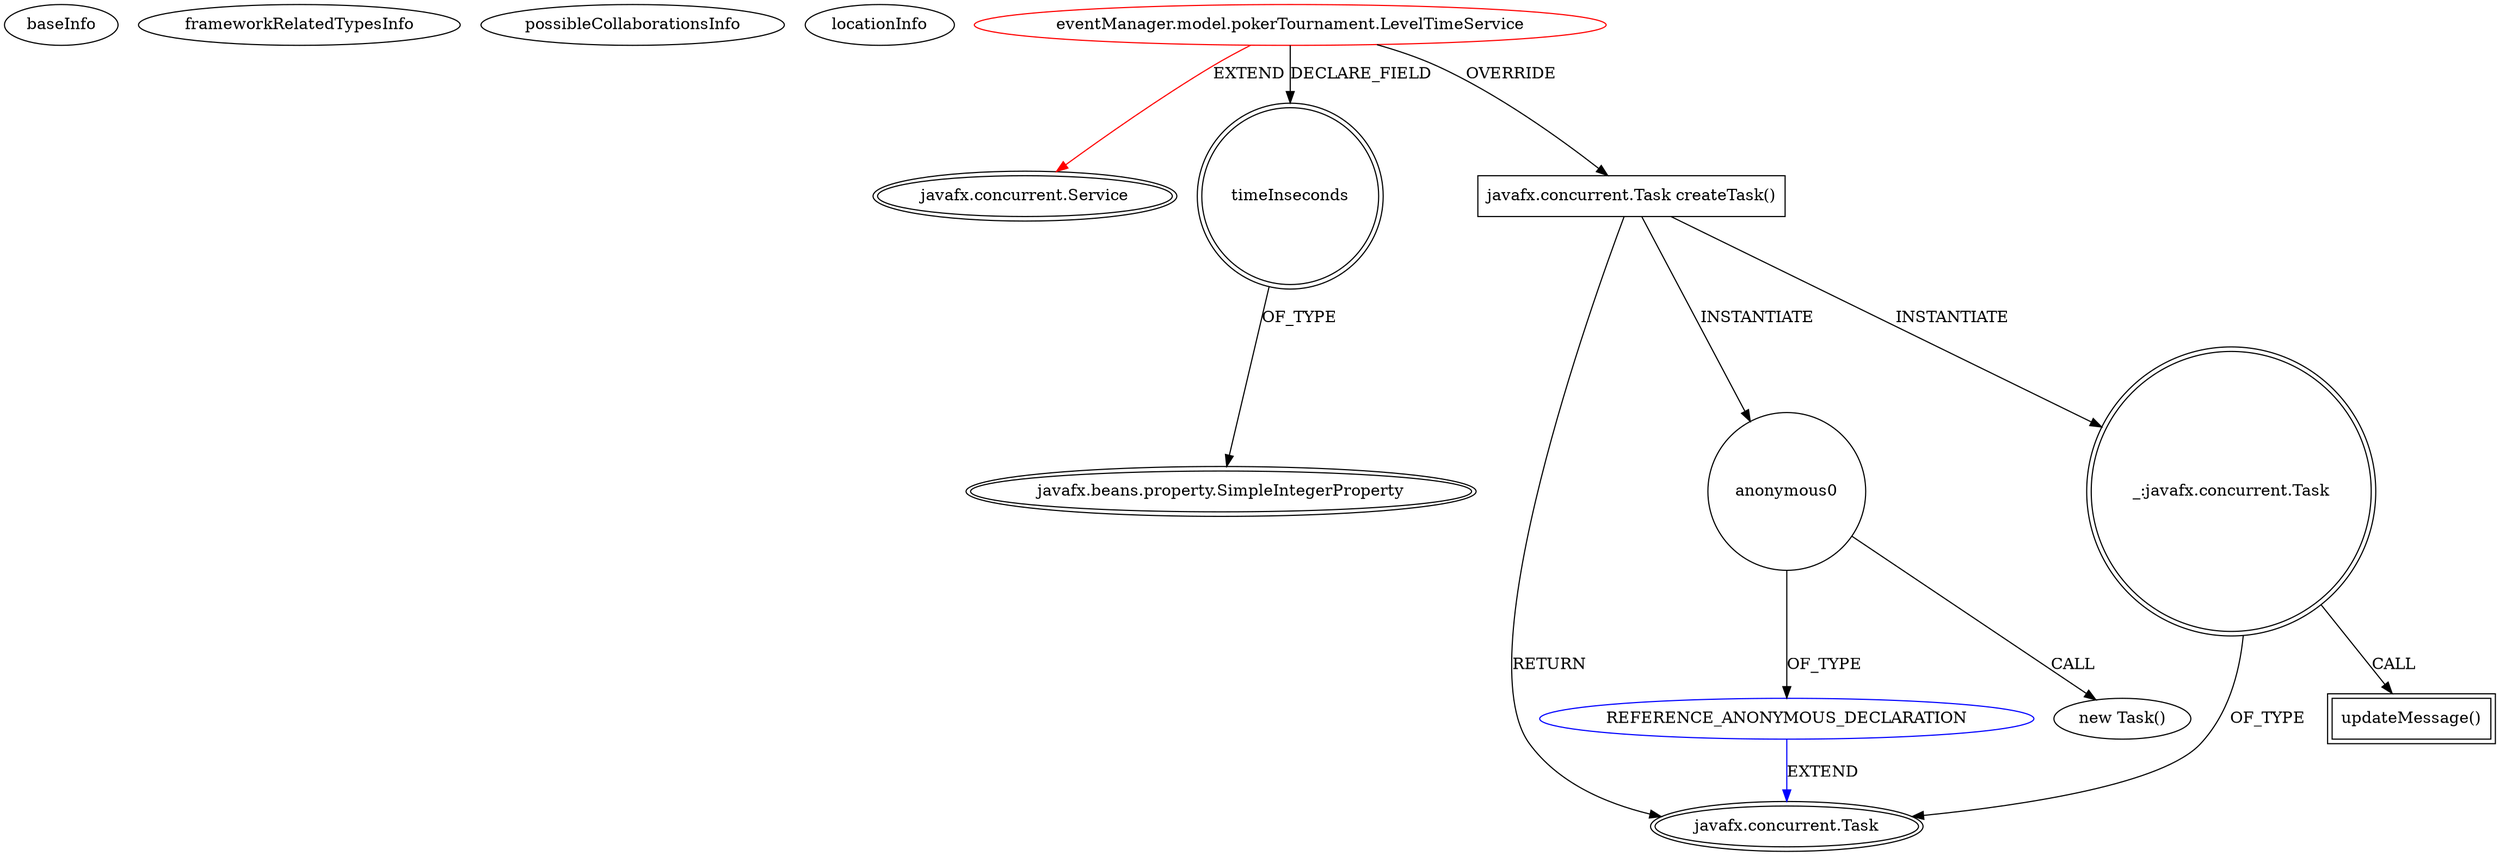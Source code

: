 digraph {
baseInfo[graphId=3053,category="extension_graph",isAnonymous=false,possibleRelation=true]
frameworkRelatedTypesInfo[0="javafx.concurrent.Service"]
possibleCollaborationsInfo[0="3053~OVERRIDING_METHOD_DECLARATION-INSTANTIATION-~javafx.concurrent.Service ~javafx.concurrent.Task ~false~true"]
locationInfo[projectName="hock323-eventManager",filePath="/hock323-eventManager/EventManager-master/src/eventManager/model/pokerTournament/LevelTimeService.java",contextSignature="LevelTimeService",graphId="3053"]
0[label="eventManager.model.pokerTournament.LevelTimeService",vertexType="ROOT_CLIENT_CLASS_DECLARATION",isFrameworkType=false,color=red]
1[label="javafx.concurrent.Service",vertexType="FRAMEWORK_CLASS_TYPE",isFrameworkType=true,peripheries=2]
2[label="timeInseconds",vertexType="FIELD_DECLARATION",isFrameworkType=true,peripheries=2,shape=circle]
3[label="javafx.beans.property.SimpleIntegerProperty",vertexType="FRAMEWORK_CLASS_TYPE",isFrameworkType=true,peripheries=2]
4[label="javafx.concurrent.Task createTask()",vertexType="OVERRIDING_METHOD_DECLARATION",isFrameworkType=false,shape=box]
5[label="javafx.concurrent.Task",vertexType="FRAMEWORK_CLASS_TYPE",isFrameworkType=true,peripheries=2]
7[label="anonymous0",vertexType="VARIABLE_EXPRESION",isFrameworkType=false,shape=circle]
8[label="REFERENCE_ANONYMOUS_DECLARATION",vertexType="REFERENCE_ANONYMOUS_DECLARATION",isFrameworkType=false,color=blue]
6[label="new Task()",vertexType="CONSTRUCTOR_CALL",isFrameworkType=false]
10[label="_:javafx.concurrent.Task",vertexType="VARIABLE_EXPRESION",isFrameworkType=true,peripheries=2,shape=circle]
11[label="updateMessage()",vertexType="INSIDE_CALL",isFrameworkType=true,peripheries=2,shape=box]
0->1[label="EXTEND",color=red]
0->2[label="DECLARE_FIELD"]
2->3[label="OF_TYPE"]
0->4[label="OVERRIDE"]
4->5[label="RETURN"]
4->7[label="INSTANTIATE"]
8->5[label="EXTEND",color=blue]
7->8[label="OF_TYPE"]
7->6[label="CALL"]
4->10[label="INSTANTIATE"]
10->5[label="OF_TYPE"]
10->11[label="CALL"]
}

